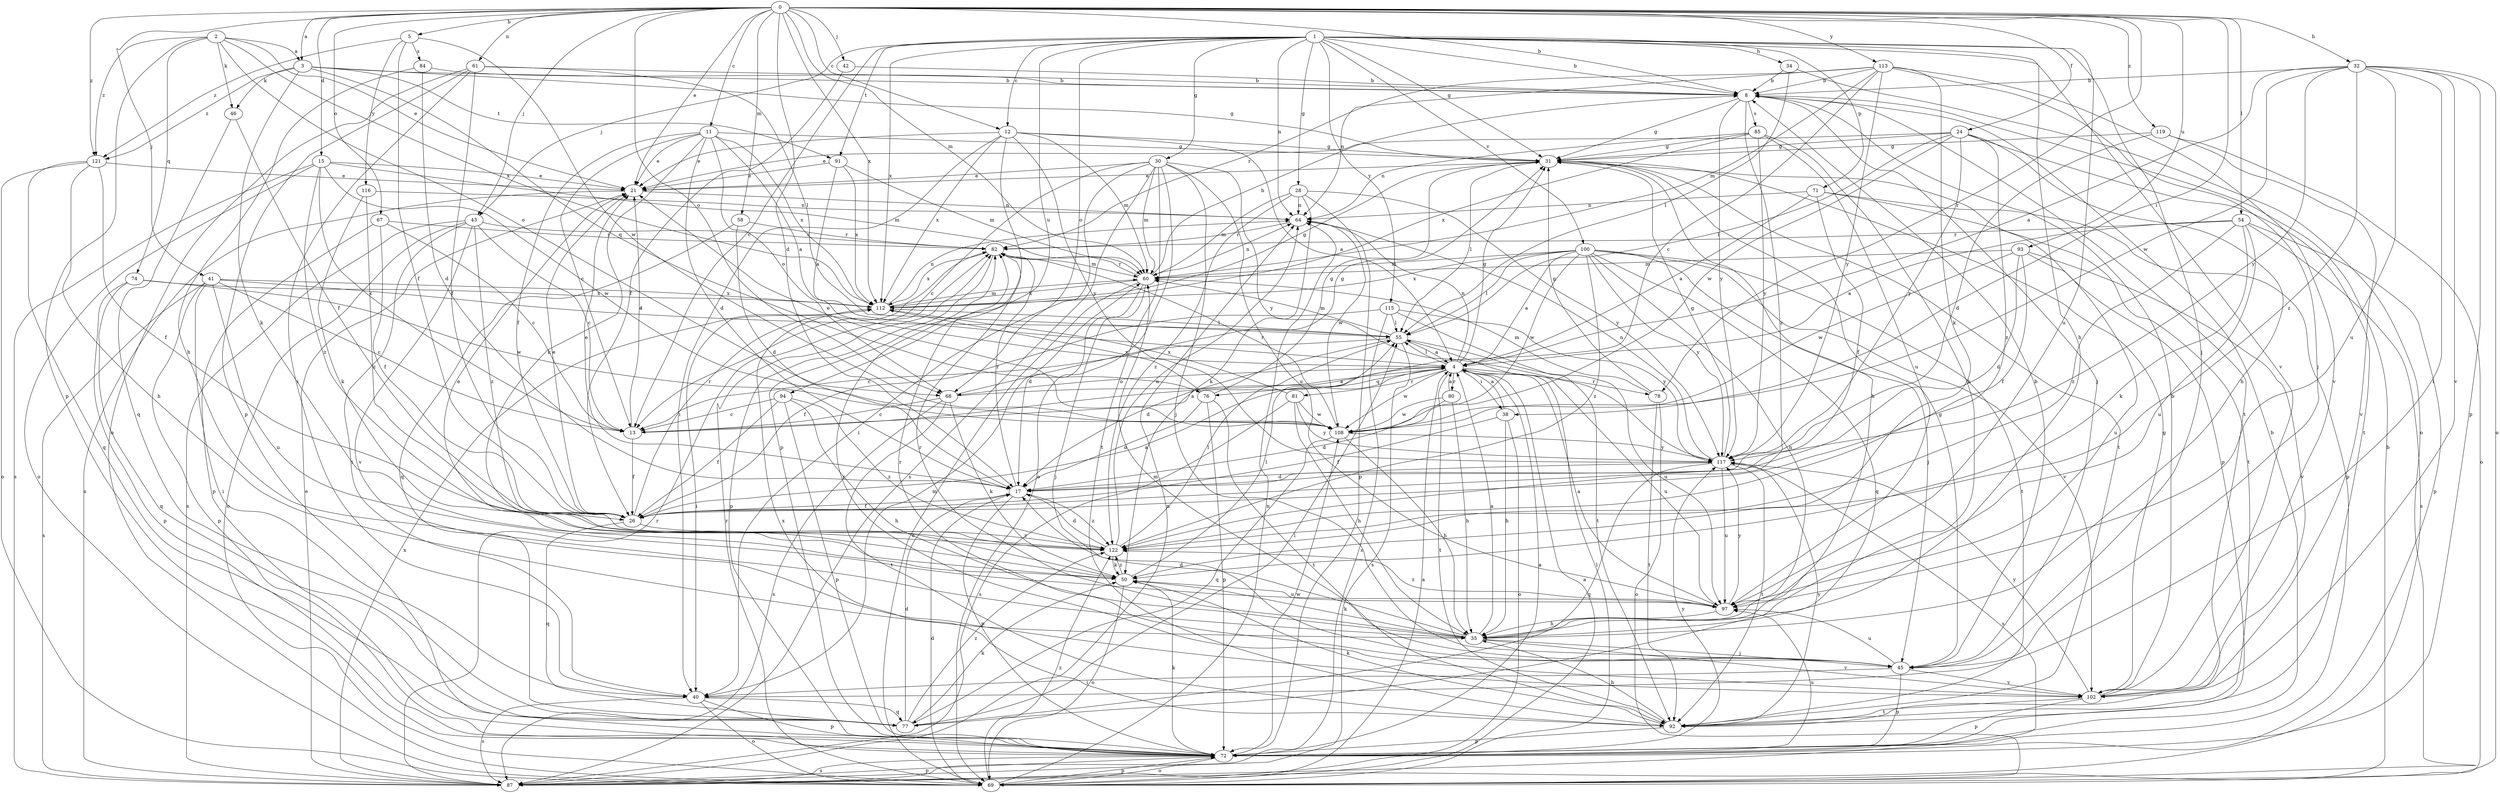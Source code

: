 strict digraph  {
0;
1;
2;
3;
4;
5;
8;
11;
12;
13;
15;
17;
21;
24;
26;
28;
30;
31;
32;
34;
35;
38;
40;
41;
42;
43;
45;
46;
50;
54;
55;
58;
60;
61;
64;
67;
68;
69;
71;
72;
74;
76;
77;
78;
80;
81;
82;
84;
85;
87;
91;
92;
93;
94;
97;
100;
102;
108;
112;
113;
115;
116;
117;
119;
121;
122;
0 -> 3  [label=a];
0 -> 5  [label=b];
0 -> 8  [label=b];
0 -> 11  [label=c];
0 -> 12  [label=c];
0 -> 15  [label=d];
0 -> 17  [label=d];
0 -> 21  [label=e];
0 -> 24  [label=f];
0 -> 32  [label=h];
0 -> 38  [label=i];
0 -> 41  [label=j];
0 -> 42  [label=j];
0 -> 43  [label=j];
0 -> 54  [label=l];
0 -> 58  [label=m];
0 -> 60  [label=m];
0 -> 61  [label=n];
0 -> 67  [label=o];
0 -> 68  [label=o];
0 -> 78  [label=r];
0 -> 93  [label=u];
0 -> 112  [label=x];
0 -> 113  [label=y];
0 -> 119  [label=z];
0 -> 121  [label=z];
1 -> 8  [label=b];
1 -> 12  [label=c];
1 -> 13  [label=c];
1 -> 28  [label=g];
1 -> 30  [label=g];
1 -> 31  [label=g];
1 -> 34  [label=h];
1 -> 35  [label=h];
1 -> 43  [label=j];
1 -> 45  [label=j];
1 -> 64  [label=n];
1 -> 68  [label=o];
1 -> 71  [label=p];
1 -> 91  [label=t];
1 -> 94  [label=u];
1 -> 97  [label=u];
1 -> 100  [label=v];
1 -> 102  [label=v];
1 -> 112  [label=x];
1 -> 115  [label=y];
2 -> 3  [label=a];
2 -> 21  [label=e];
2 -> 46  [label=k];
2 -> 68  [label=o];
2 -> 72  [label=p];
2 -> 74  [label=q];
2 -> 112  [label=x];
2 -> 121  [label=z];
3 -> 8  [label=b];
3 -> 31  [label=g];
3 -> 46  [label=k];
3 -> 50  [label=k];
3 -> 76  [label=q];
3 -> 91  [label=t];
3 -> 121  [label=z];
4 -> 31  [label=g];
4 -> 38  [label=i];
4 -> 55  [label=l];
4 -> 64  [label=n];
4 -> 68  [label=o];
4 -> 76  [label=q];
4 -> 78  [label=r];
4 -> 80  [label=r];
4 -> 81  [label=r];
4 -> 92  [label=t];
4 -> 97  [label=u];
4 -> 108  [label=w];
5 -> 26  [label=f];
5 -> 84  [label=s];
5 -> 108  [label=w];
5 -> 116  [label=y];
5 -> 121  [label=z];
8 -> 31  [label=g];
8 -> 45  [label=j];
8 -> 85  [label=s];
8 -> 92  [label=t];
8 -> 117  [label=y];
8 -> 122  [label=z];
11 -> 4  [label=a];
11 -> 13  [label=c];
11 -> 17  [label=d];
11 -> 21  [label=e];
11 -> 26  [label=f];
11 -> 31  [label=g];
11 -> 50  [label=k];
11 -> 68  [label=o];
11 -> 112  [label=x];
12 -> 4  [label=a];
12 -> 21  [label=e];
12 -> 31  [label=g];
12 -> 40  [label=i];
12 -> 60  [label=m];
12 -> 72  [label=p];
12 -> 112  [label=x];
12 -> 117  [label=y];
13 -> 4  [label=a];
13 -> 21  [label=e];
13 -> 26  [label=f];
15 -> 13  [label=c];
15 -> 21  [label=e];
15 -> 60  [label=m];
15 -> 69  [label=o];
15 -> 87  [label=s];
15 -> 108  [label=w];
15 -> 122  [label=z];
17 -> 21  [label=e];
17 -> 26  [label=f];
17 -> 72  [label=p];
17 -> 82  [label=r];
17 -> 122  [label=z];
21 -> 64  [label=n];
21 -> 87  [label=s];
24 -> 21  [label=e];
24 -> 31  [label=g];
24 -> 35  [label=h];
24 -> 55  [label=l];
24 -> 92  [label=t];
24 -> 108  [label=w];
24 -> 117  [label=y];
24 -> 122  [label=z];
26 -> 4  [label=a];
26 -> 21  [label=e];
26 -> 77  [label=q];
26 -> 82  [label=r];
26 -> 122  [label=z];
28 -> 50  [label=k];
28 -> 60  [label=m];
28 -> 64  [label=n];
28 -> 72  [label=p];
28 -> 117  [label=y];
28 -> 122  [label=z];
30 -> 13  [label=c];
30 -> 21  [label=e];
30 -> 40  [label=i];
30 -> 45  [label=j];
30 -> 60  [label=m];
30 -> 69  [label=o];
30 -> 87  [label=s];
30 -> 92  [label=t];
30 -> 97  [label=u];
30 -> 117  [label=y];
31 -> 21  [label=e];
31 -> 35  [label=h];
31 -> 55  [label=l];
31 -> 72  [label=p];
31 -> 92  [label=t];
32 -> 4  [label=a];
32 -> 8  [label=b];
32 -> 40  [label=i];
32 -> 69  [label=o];
32 -> 72  [label=p];
32 -> 97  [label=u];
32 -> 102  [label=v];
32 -> 108  [label=w];
32 -> 117  [label=y];
32 -> 122  [label=z];
34 -> 8  [label=b];
34 -> 55  [label=l];
34 -> 69  [label=o];
35 -> 4  [label=a];
35 -> 17  [label=d];
35 -> 45  [label=j];
35 -> 50  [label=k];
35 -> 82  [label=r];
35 -> 102  [label=v];
38 -> 4  [label=a];
38 -> 26  [label=f];
38 -> 35  [label=h];
38 -> 69  [label=o];
40 -> 60  [label=m];
40 -> 69  [label=o];
40 -> 72  [label=p];
40 -> 77  [label=q];
40 -> 87  [label=s];
41 -> 13  [label=c];
41 -> 40  [label=i];
41 -> 55  [label=l];
41 -> 72  [label=p];
41 -> 87  [label=s];
41 -> 97  [label=u];
41 -> 112  [label=x];
42 -> 8  [label=b];
42 -> 26  [label=f];
43 -> 13  [label=c];
43 -> 40  [label=i];
43 -> 69  [label=o];
43 -> 82  [label=r];
43 -> 87  [label=s];
43 -> 102  [label=v];
43 -> 122  [label=z];
45 -> 8  [label=b];
45 -> 31  [label=g];
45 -> 40  [label=i];
45 -> 60  [label=m];
45 -> 72  [label=p];
45 -> 82  [label=r];
45 -> 97  [label=u];
45 -> 102  [label=v];
46 -> 26  [label=f];
46 -> 77  [label=q];
50 -> 21  [label=e];
50 -> 55  [label=l];
50 -> 69  [label=o];
50 -> 97  [label=u];
50 -> 122  [label=z];
54 -> 4  [label=a];
54 -> 50  [label=k];
54 -> 72  [label=p];
54 -> 82  [label=r];
54 -> 87  [label=s];
54 -> 97  [label=u];
54 -> 122  [label=z];
55 -> 4  [label=a];
55 -> 13  [label=c];
55 -> 17  [label=d];
55 -> 60  [label=m];
55 -> 87  [label=s];
55 -> 97  [label=u];
58 -> 17  [label=d];
58 -> 77  [label=q];
58 -> 82  [label=r];
60 -> 8  [label=b];
60 -> 17  [label=d];
60 -> 45  [label=j];
60 -> 64  [label=n];
60 -> 69  [label=o];
60 -> 82  [label=r];
60 -> 112  [label=x];
61 -> 8  [label=b];
61 -> 26  [label=f];
61 -> 40  [label=i];
61 -> 55  [label=l];
61 -> 69  [label=o];
61 -> 72  [label=p];
64 -> 82  [label=r];
64 -> 108  [label=w];
67 -> 13  [label=c];
67 -> 26  [label=f];
67 -> 72  [label=p];
67 -> 82  [label=r];
68 -> 4  [label=a];
68 -> 13  [label=c];
68 -> 31  [label=g];
68 -> 50  [label=k];
68 -> 87  [label=s];
68 -> 92  [label=t];
69 -> 4  [label=a];
69 -> 8  [label=b];
69 -> 17  [label=d];
69 -> 55  [label=l];
69 -> 64  [label=n];
69 -> 72  [label=p];
69 -> 82  [label=r];
69 -> 122  [label=z];
71 -> 4  [label=a];
71 -> 26  [label=f];
71 -> 64  [label=n];
71 -> 72  [label=p];
71 -> 92  [label=t];
72 -> 4  [label=a];
72 -> 8  [label=b];
72 -> 50  [label=k];
72 -> 69  [label=o];
72 -> 87  [label=s];
72 -> 97  [label=u];
72 -> 108  [label=w];
72 -> 117  [label=y];
74 -> 72  [label=p];
74 -> 77  [label=q];
74 -> 108  [label=w];
74 -> 112  [label=x];
76 -> 17  [label=d];
76 -> 31  [label=g];
76 -> 72  [label=p];
76 -> 92  [label=t];
76 -> 112  [label=x];
77 -> 17  [label=d];
77 -> 50  [label=k];
77 -> 55  [label=l];
77 -> 122  [label=z];
78 -> 31  [label=g];
78 -> 60  [label=m];
78 -> 69  [label=o];
78 -> 92  [label=t];
80 -> 4  [label=a];
80 -> 17  [label=d];
80 -> 35  [label=h];
80 -> 108  [label=w];
81 -> 35  [label=h];
81 -> 87  [label=s];
81 -> 108  [label=w];
81 -> 112  [label=x];
81 -> 117  [label=y];
82 -> 60  [label=m];
82 -> 72  [label=p];
82 -> 112  [label=x];
84 -> 8  [label=b];
84 -> 17  [label=d];
84 -> 35  [label=h];
85 -> 31  [label=g];
85 -> 35  [label=h];
85 -> 64  [label=n];
85 -> 97  [label=u];
85 -> 112  [label=x];
85 -> 117  [label=y];
87 -> 4  [label=a];
87 -> 21  [label=e];
87 -> 64  [label=n];
87 -> 72  [label=p];
87 -> 82  [label=r];
87 -> 112  [label=x];
91 -> 4  [label=a];
91 -> 21  [label=e];
91 -> 60  [label=m];
91 -> 112  [label=x];
92 -> 35  [label=h];
92 -> 50  [label=k];
92 -> 72  [label=p];
92 -> 112  [label=x];
92 -> 117  [label=y];
93 -> 17  [label=d];
93 -> 26  [label=f];
93 -> 60  [label=m];
93 -> 97  [label=u];
93 -> 102  [label=v];
93 -> 108  [label=w];
94 -> 13  [label=c];
94 -> 26  [label=f];
94 -> 35  [label=h];
94 -> 72  [label=p];
94 -> 122  [label=z];
97 -> 4  [label=a];
97 -> 35  [label=h];
97 -> 117  [label=y];
97 -> 122  [label=z];
100 -> 4  [label=a];
100 -> 35  [label=h];
100 -> 45  [label=j];
100 -> 55  [label=l];
100 -> 60  [label=m];
100 -> 77  [label=q];
100 -> 92  [label=t];
100 -> 102  [label=v];
100 -> 108  [label=w];
100 -> 112  [label=x];
100 -> 117  [label=y];
100 -> 122  [label=z];
102 -> 8  [label=b];
102 -> 31  [label=g];
102 -> 72  [label=p];
102 -> 82  [label=r];
102 -> 92  [label=t];
102 -> 117  [label=y];
108 -> 21  [label=e];
108 -> 35  [label=h];
108 -> 77  [label=q];
108 -> 82  [label=r];
108 -> 117  [label=y];
112 -> 31  [label=g];
112 -> 40  [label=i];
112 -> 55  [label=l];
112 -> 60  [label=m];
112 -> 64  [label=n];
113 -> 8  [label=b];
113 -> 13  [label=c];
113 -> 45  [label=j];
113 -> 50  [label=k];
113 -> 60  [label=m];
113 -> 64  [label=n];
113 -> 82  [label=r];
113 -> 102  [label=v];
113 -> 117  [label=y];
115 -> 26  [label=f];
115 -> 55  [label=l];
115 -> 87  [label=s];
115 -> 92  [label=t];
115 -> 117  [label=y];
116 -> 50  [label=k];
116 -> 64  [label=n];
116 -> 122  [label=z];
117 -> 17  [label=d];
117 -> 31  [label=g];
117 -> 64  [label=n];
117 -> 77  [label=q];
117 -> 87  [label=s];
117 -> 92  [label=t];
117 -> 97  [label=u];
119 -> 17  [label=d];
119 -> 31  [label=g];
119 -> 69  [label=o];
119 -> 102  [label=v];
121 -> 21  [label=e];
121 -> 26  [label=f];
121 -> 35  [label=h];
121 -> 69  [label=o];
121 -> 77  [label=q];
122 -> 17  [label=d];
122 -> 50  [label=k];
122 -> 55  [label=l];
122 -> 64  [label=n];
}
